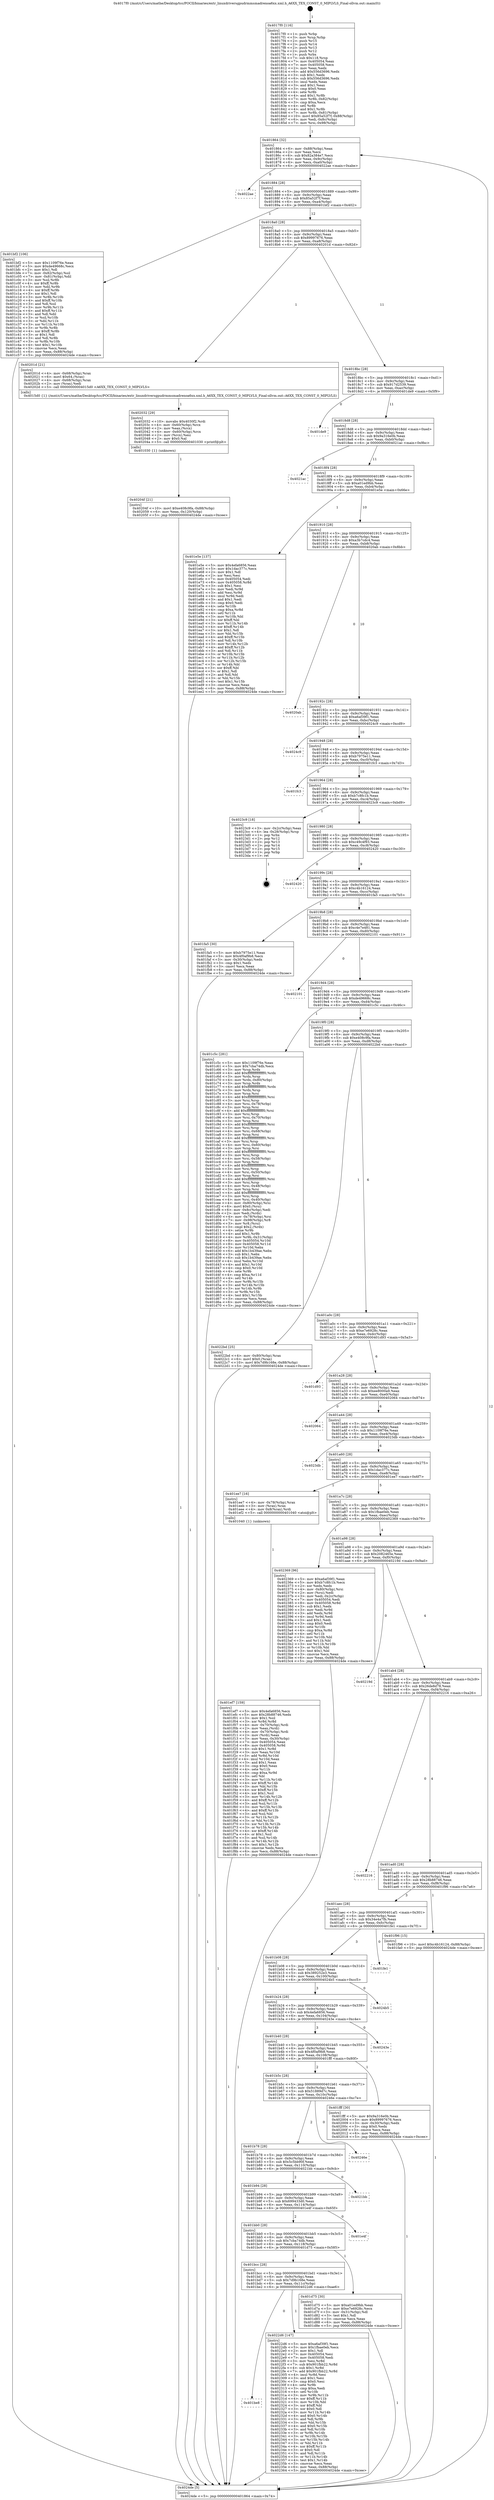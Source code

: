 digraph "0x4017f0" {
  label = "0x4017f0 (/mnt/c/Users/mathe/Desktop/tcc/POCII/binaries/extr_linuxdriversgpudrmmsmadrenoa6xx.xml.h_A6XX_TEX_CONST_0_MIPLVLS_Final-ollvm.out::main(0))"
  labelloc = "t"
  node[shape=record]

  Entry [label="",width=0.3,height=0.3,shape=circle,fillcolor=black,style=filled]
  "0x401864" [label="{
     0x401864 [32]\l
     | [instrs]\l
     &nbsp;&nbsp;0x401864 \<+6\>: mov -0x88(%rbp),%eax\l
     &nbsp;&nbsp;0x40186a \<+2\>: mov %eax,%ecx\l
     &nbsp;&nbsp;0x40186c \<+6\>: sub $0x82a384e7,%ecx\l
     &nbsp;&nbsp;0x401872 \<+6\>: mov %eax,-0x9c(%rbp)\l
     &nbsp;&nbsp;0x401878 \<+6\>: mov %ecx,-0xa0(%rbp)\l
     &nbsp;&nbsp;0x40187e \<+6\>: je 00000000004022ae \<main+0xabe\>\l
  }"]
  "0x4022ae" [label="{
     0x4022ae\l
  }", style=dashed]
  "0x401884" [label="{
     0x401884 [28]\l
     | [instrs]\l
     &nbsp;&nbsp;0x401884 \<+5\>: jmp 0000000000401889 \<main+0x99\>\l
     &nbsp;&nbsp;0x401889 \<+6\>: mov -0x9c(%rbp),%eax\l
     &nbsp;&nbsp;0x40188f \<+5\>: sub $0x85a52f7f,%eax\l
     &nbsp;&nbsp;0x401894 \<+6\>: mov %eax,-0xa4(%rbp)\l
     &nbsp;&nbsp;0x40189a \<+6\>: je 0000000000401bf2 \<main+0x402\>\l
  }"]
  Exit [label="",width=0.3,height=0.3,shape=circle,fillcolor=black,style=filled,peripheries=2]
  "0x401bf2" [label="{
     0x401bf2 [106]\l
     | [instrs]\l
     &nbsp;&nbsp;0x401bf2 \<+5\>: mov $0x1109f76e,%eax\l
     &nbsp;&nbsp;0x401bf7 \<+5\>: mov $0xde49668c,%ecx\l
     &nbsp;&nbsp;0x401bfc \<+2\>: mov $0x1,%dl\l
     &nbsp;&nbsp;0x401bfe \<+7\>: mov -0x82(%rbp),%sil\l
     &nbsp;&nbsp;0x401c05 \<+7\>: mov -0x81(%rbp),%dil\l
     &nbsp;&nbsp;0x401c0c \<+3\>: mov %sil,%r8b\l
     &nbsp;&nbsp;0x401c0f \<+4\>: xor $0xff,%r8b\l
     &nbsp;&nbsp;0x401c13 \<+3\>: mov %dil,%r9b\l
     &nbsp;&nbsp;0x401c16 \<+4\>: xor $0xff,%r9b\l
     &nbsp;&nbsp;0x401c1a \<+3\>: xor $0x1,%dl\l
     &nbsp;&nbsp;0x401c1d \<+3\>: mov %r8b,%r10b\l
     &nbsp;&nbsp;0x401c20 \<+4\>: and $0xff,%r10b\l
     &nbsp;&nbsp;0x401c24 \<+3\>: and %dl,%sil\l
     &nbsp;&nbsp;0x401c27 \<+3\>: mov %r9b,%r11b\l
     &nbsp;&nbsp;0x401c2a \<+4\>: and $0xff,%r11b\l
     &nbsp;&nbsp;0x401c2e \<+3\>: and %dl,%dil\l
     &nbsp;&nbsp;0x401c31 \<+3\>: or %sil,%r10b\l
     &nbsp;&nbsp;0x401c34 \<+3\>: or %dil,%r11b\l
     &nbsp;&nbsp;0x401c37 \<+3\>: xor %r11b,%r10b\l
     &nbsp;&nbsp;0x401c3a \<+3\>: or %r9b,%r8b\l
     &nbsp;&nbsp;0x401c3d \<+4\>: xor $0xff,%r8b\l
     &nbsp;&nbsp;0x401c41 \<+3\>: or $0x1,%dl\l
     &nbsp;&nbsp;0x401c44 \<+3\>: and %dl,%r8b\l
     &nbsp;&nbsp;0x401c47 \<+3\>: or %r8b,%r10b\l
     &nbsp;&nbsp;0x401c4a \<+4\>: test $0x1,%r10b\l
     &nbsp;&nbsp;0x401c4e \<+3\>: cmovne %ecx,%eax\l
     &nbsp;&nbsp;0x401c51 \<+6\>: mov %eax,-0x88(%rbp)\l
     &nbsp;&nbsp;0x401c57 \<+5\>: jmp 00000000004024de \<main+0xcee\>\l
  }"]
  "0x4018a0" [label="{
     0x4018a0 [28]\l
     | [instrs]\l
     &nbsp;&nbsp;0x4018a0 \<+5\>: jmp 00000000004018a5 \<main+0xb5\>\l
     &nbsp;&nbsp;0x4018a5 \<+6\>: mov -0x9c(%rbp),%eax\l
     &nbsp;&nbsp;0x4018ab \<+5\>: sub $0x89997676,%eax\l
     &nbsp;&nbsp;0x4018b0 \<+6\>: mov %eax,-0xa8(%rbp)\l
     &nbsp;&nbsp;0x4018b6 \<+6\>: je 000000000040201d \<main+0x82d\>\l
  }"]
  "0x4024de" [label="{
     0x4024de [5]\l
     | [instrs]\l
     &nbsp;&nbsp;0x4024de \<+5\>: jmp 0000000000401864 \<main+0x74\>\l
  }"]
  "0x4017f0" [label="{
     0x4017f0 [116]\l
     | [instrs]\l
     &nbsp;&nbsp;0x4017f0 \<+1\>: push %rbp\l
     &nbsp;&nbsp;0x4017f1 \<+3\>: mov %rsp,%rbp\l
     &nbsp;&nbsp;0x4017f4 \<+2\>: push %r15\l
     &nbsp;&nbsp;0x4017f6 \<+2\>: push %r14\l
     &nbsp;&nbsp;0x4017f8 \<+2\>: push %r13\l
     &nbsp;&nbsp;0x4017fa \<+2\>: push %r12\l
     &nbsp;&nbsp;0x4017fc \<+1\>: push %rbx\l
     &nbsp;&nbsp;0x4017fd \<+7\>: sub $0x118,%rsp\l
     &nbsp;&nbsp;0x401804 \<+7\>: mov 0x405054,%eax\l
     &nbsp;&nbsp;0x40180b \<+7\>: mov 0x405058,%ecx\l
     &nbsp;&nbsp;0x401812 \<+2\>: mov %eax,%edx\l
     &nbsp;&nbsp;0x401814 \<+6\>: add $0x556d3696,%edx\l
     &nbsp;&nbsp;0x40181a \<+3\>: sub $0x1,%edx\l
     &nbsp;&nbsp;0x40181d \<+6\>: sub $0x556d3696,%edx\l
     &nbsp;&nbsp;0x401823 \<+3\>: imul %edx,%eax\l
     &nbsp;&nbsp;0x401826 \<+3\>: and $0x1,%eax\l
     &nbsp;&nbsp;0x401829 \<+3\>: cmp $0x0,%eax\l
     &nbsp;&nbsp;0x40182c \<+4\>: sete %r8b\l
     &nbsp;&nbsp;0x401830 \<+4\>: and $0x1,%r8b\l
     &nbsp;&nbsp;0x401834 \<+7\>: mov %r8b,-0x82(%rbp)\l
     &nbsp;&nbsp;0x40183b \<+3\>: cmp $0xa,%ecx\l
     &nbsp;&nbsp;0x40183e \<+4\>: setl %r8b\l
     &nbsp;&nbsp;0x401842 \<+4\>: and $0x1,%r8b\l
     &nbsp;&nbsp;0x401846 \<+7\>: mov %r8b,-0x81(%rbp)\l
     &nbsp;&nbsp;0x40184d \<+10\>: movl $0x85a52f7f,-0x88(%rbp)\l
     &nbsp;&nbsp;0x401857 \<+6\>: mov %edi,-0x8c(%rbp)\l
     &nbsp;&nbsp;0x40185d \<+7\>: mov %rsi,-0x98(%rbp)\l
  }"]
  "0x401be8" [label="{
     0x401be8\l
  }", style=dashed]
  "0x40201d" [label="{
     0x40201d [21]\l
     | [instrs]\l
     &nbsp;&nbsp;0x40201d \<+4\>: mov -0x68(%rbp),%rax\l
     &nbsp;&nbsp;0x402021 \<+6\>: movl $0x64,(%rax)\l
     &nbsp;&nbsp;0x402027 \<+4\>: mov -0x68(%rbp),%rax\l
     &nbsp;&nbsp;0x40202b \<+2\>: mov (%rax),%edi\l
     &nbsp;&nbsp;0x40202d \<+5\>: call 00000000004015d0 \<A6XX_TEX_CONST_0_MIPLVLS\>\l
     | [calls]\l
     &nbsp;&nbsp;0x4015d0 \{1\} (/mnt/c/Users/mathe/Desktop/tcc/POCII/binaries/extr_linuxdriversgpudrmmsmadrenoa6xx.xml.h_A6XX_TEX_CONST_0_MIPLVLS_Final-ollvm.out::A6XX_TEX_CONST_0_MIPLVLS)\l
  }"]
  "0x4018bc" [label="{
     0x4018bc [28]\l
     | [instrs]\l
     &nbsp;&nbsp;0x4018bc \<+5\>: jmp 00000000004018c1 \<main+0xd1\>\l
     &nbsp;&nbsp;0x4018c1 \<+6\>: mov -0x9c(%rbp),%eax\l
     &nbsp;&nbsp;0x4018c7 \<+5\>: sub $0x917d2539,%eax\l
     &nbsp;&nbsp;0x4018cc \<+6\>: mov %eax,-0xac(%rbp)\l
     &nbsp;&nbsp;0x4018d2 \<+6\>: je 0000000000401de9 \<main+0x5f9\>\l
  }"]
  "0x4022d6" [label="{
     0x4022d6 [147]\l
     | [instrs]\l
     &nbsp;&nbsp;0x4022d6 \<+5\>: mov $0xa6af39f1,%eax\l
     &nbsp;&nbsp;0x4022db \<+5\>: mov $0x1fbae0eb,%ecx\l
     &nbsp;&nbsp;0x4022e0 \<+2\>: mov $0x1,%dl\l
     &nbsp;&nbsp;0x4022e2 \<+7\>: mov 0x405054,%esi\l
     &nbsp;&nbsp;0x4022e9 \<+7\>: mov 0x405058,%edi\l
     &nbsp;&nbsp;0x4022f0 \<+3\>: mov %esi,%r8d\l
     &nbsp;&nbsp;0x4022f3 \<+7\>: sub $0x901fbb22,%r8d\l
     &nbsp;&nbsp;0x4022fa \<+4\>: sub $0x1,%r8d\l
     &nbsp;&nbsp;0x4022fe \<+7\>: add $0x901fbb22,%r8d\l
     &nbsp;&nbsp;0x402305 \<+4\>: imul %r8d,%esi\l
     &nbsp;&nbsp;0x402309 \<+3\>: and $0x1,%esi\l
     &nbsp;&nbsp;0x40230c \<+3\>: cmp $0x0,%esi\l
     &nbsp;&nbsp;0x40230f \<+4\>: sete %r9b\l
     &nbsp;&nbsp;0x402313 \<+3\>: cmp $0xa,%edi\l
     &nbsp;&nbsp;0x402316 \<+4\>: setl %r10b\l
     &nbsp;&nbsp;0x40231a \<+3\>: mov %r9b,%r11b\l
     &nbsp;&nbsp;0x40231d \<+4\>: xor $0xff,%r11b\l
     &nbsp;&nbsp;0x402321 \<+3\>: mov %r10b,%bl\l
     &nbsp;&nbsp;0x402324 \<+3\>: xor $0xff,%bl\l
     &nbsp;&nbsp;0x402327 \<+3\>: xor $0x0,%dl\l
     &nbsp;&nbsp;0x40232a \<+3\>: mov %r11b,%r14b\l
     &nbsp;&nbsp;0x40232d \<+4\>: and $0x0,%r14b\l
     &nbsp;&nbsp;0x402331 \<+3\>: and %dl,%r9b\l
     &nbsp;&nbsp;0x402334 \<+3\>: mov %bl,%r15b\l
     &nbsp;&nbsp;0x402337 \<+4\>: and $0x0,%r15b\l
     &nbsp;&nbsp;0x40233b \<+3\>: and %dl,%r10b\l
     &nbsp;&nbsp;0x40233e \<+3\>: or %r9b,%r14b\l
     &nbsp;&nbsp;0x402341 \<+3\>: or %r10b,%r15b\l
     &nbsp;&nbsp;0x402344 \<+3\>: xor %r15b,%r14b\l
     &nbsp;&nbsp;0x402347 \<+3\>: or %bl,%r11b\l
     &nbsp;&nbsp;0x40234a \<+4\>: xor $0xff,%r11b\l
     &nbsp;&nbsp;0x40234e \<+3\>: or $0x0,%dl\l
     &nbsp;&nbsp;0x402351 \<+3\>: and %dl,%r11b\l
     &nbsp;&nbsp;0x402354 \<+3\>: or %r11b,%r14b\l
     &nbsp;&nbsp;0x402357 \<+4\>: test $0x1,%r14b\l
     &nbsp;&nbsp;0x40235b \<+3\>: cmovne %ecx,%eax\l
     &nbsp;&nbsp;0x40235e \<+6\>: mov %eax,-0x88(%rbp)\l
     &nbsp;&nbsp;0x402364 \<+5\>: jmp 00000000004024de \<main+0xcee\>\l
  }"]
  "0x401de9" [label="{
     0x401de9\l
  }", style=dashed]
  "0x4018d8" [label="{
     0x4018d8 [28]\l
     | [instrs]\l
     &nbsp;&nbsp;0x4018d8 \<+5\>: jmp 00000000004018dd \<main+0xed\>\l
     &nbsp;&nbsp;0x4018dd \<+6\>: mov -0x9c(%rbp),%eax\l
     &nbsp;&nbsp;0x4018e3 \<+5\>: sub $0x9a316e0b,%eax\l
     &nbsp;&nbsp;0x4018e8 \<+6\>: mov %eax,-0xb0(%rbp)\l
     &nbsp;&nbsp;0x4018ee \<+6\>: je 00000000004021ac \<main+0x9bc\>\l
  }"]
  "0x40204f" [label="{
     0x40204f [21]\l
     | [instrs]\l
     &nbsp;&nbsp;0x40204f \<+10\>: movl $0xe408c9fa,-0x88(%rbp)\l
     &nbsp;&nbsp;0x402059 \<+6\>: mov %eax,-0x120(%rbp)\l
     &nbsp;&nbsp;0x40205f \<+5\>: jmp 00000000004024de \<main+0xcee\>\l
  }"]
  "0x4021ac" [label="{
     0x4021ac\l
  }", style=dashed]
  "0x4018f4" [label="{
     0x4018f4 [28]\l
     | [instrs]\l
     &nbsp;&nbsp;0x4018f4 \<+5\>: jmp 00000000004018f9 \<main+0x109\>\l
     &nbsp;&nbsp;0x4018f9 \<+6\>: mov -0x9c(%rbp),%eax\l
     &nbsp;&nbsp;0x4018ff \<+5\>: sub $0xa01ed9bb,%eax\l
     &nbsp;&nbsp;0x401904 \<+6\>: mov %eax,-0xb4(%rbp)\l
     &nbsp;&nbsp;0x40190a \<+6\>: je 0000000000401e5e \<main+0x66e\>\l
  }"]
  "0x402032" [label="{
     0x402032 [29]\l
     | [instrs]\l
     &nbsp;&nbsp;0x402032 \<+10\>: movabs $0x4030f2,%rdi\l
     &nbsp;&nbsp;0x40203c \<+4\>: mov -0x60(%rbp),%rcx\l
     &nbsp;&nbsp;0x402040 \<+2\>: mov %eax,(%rcx)\l
     &nbsp;&nbsp;0x402042 \<+4\>: mov -0x60(%rbp),%rcx\l
     &nbsp;&nbsp;0x402046 \<+2\>: mov (%rcx),%esi\l
     &nbsp;&nbsp;0x402048 \<+2\>: mov $0x0,%al\l
     &nbsp;&nbsp;0x40204a \<+5\>: call 0000000000401030 \<printf@plt\>\l
     | [calls]\l
     &nbsp;&nbsp;0x401030 \{1\} (unknown)\l
  }"]
  "0x401e5e" [label="{
     0x401e5e [137]\l
     | [instrs]\l
     &nbsp;&nbsp;0x401e5e \<+5\>: mov $0x4efa6856,%eax\l
     &nbsp;&nbsp;0x401e63 \<+5\>: mov $0x1dac377c,%ecx\l
     &nbsp;&nbsp;0x401e68 \<+2\>: mov $0x1,%dl\l
     &nbsp;&nbsp;0x401e6a \<+2\>: xor %esi,%esi\l
     &nbsp;&nbsp;0x401e6c \<+7\>: mov 0x405054,%edi\l
     &nbsp;&nbsp;0x401e73 \<+8\>: mov 0x405058,%r8d\l
     &nbsp;&nbsp;0x401e7b \<+3\>: sub $0x1,%esi\l
     &nbsp;&nbsp;0x401e7e \<+3\>: mov %edi,%r9d\l
     &nbsp;&nbsp;0x401e81 \<+3\>: add %esi,%r9d\l
     &nbsp;&nbsp;0x401e84 \<+4\>: imul %r9d,%edi\l
     &nbsp;&nbsp;0x401e88 \<+3\>: and $0x1,%edi\l
     &nbsp;&nbsp;0x401e8b \<+3\>: cmp $0x0,%edi\l
     &nbsp;&nbsp;0x401e8e \<+4\>: sete %r10b\l
     &nbsp;&nbsp;0x401e92 \<+4\>: cmp $0xa,%r8d\l
     &nbsp;&nbsp;0x401e96 \<+4\>: setl %r11b\l
     &nbsp;&nbsp;0x401e9a \<+3\>: mov %r10b,%bl\l
     &nbsp;&nbsp;0x401e9d \<+3\>: xor $0xff,%bl\l
     &nbsp;&nbsp;0x401ea0 \<+3\>: mov %r11b,%r14b\l
     &nbsp;&nbsp;0x401ea3 \<+4\>: xor $0xff,%r14b\l
     &nbsp;&nbsp;0x401ea7 \<+3\>: xor $0x1,%dl\l
     &nbsp;&nbsp;0x401eaa \<+3\>: mov %bl,%r15b\l
     &nbsp;&nbsp;0x401ead \<+4\>: and $0xff,%r15b\l
     &nbsp;&nbsp;0x401eb1 \<+3\>: and %dl,%r10b\l
     &nbsp;&nbsp;0x401eb4 \<+3\>: mov %r14b,%r12b\l
     &nbsp;&nbsp;0x401eb7 \<+4\>: and $0xff,%r12b\l
     &nbsp;&nbsp;0x401ebb \<+3\>: and %dl,%r11b\l
     &nbsp;&nbsp;0x401ebe \<+3\>: or %r10b,%r15b\l
     &nbsp;&nbsp;0x401ec1 \<+3\>: or %r11b,%r12b\l
     &nbsp;&nbsp;0x401ec4 \<+3\>: xor %r12b,%r15b\l
     &nbsp;&nbsp;0x401ec7 \<+3\>: or %r14b,%bl\l
     &nbsp;&nbsp;0x401eca \<+3\>: xor $0xff,%bl\l
     &nbsp;&nbsp;0x401ecd \<+3\>: or $0x1,%dl\l
     &nbsp;&nbsp;0x401ed0 \<+2\>: and %dl,%bl\l
     &nbsp;&nbsp;0x401ed2 \<+3\>: or %bl,%r15b\l
     &nbsp;&nbsp;0x401ed5 \<+4\>: test $0x1,%r15b\l
     &nbsp;&nbsp;0x401ed9 \<+3\>: cmovne %ecx,%eax\l
     &nbsp;&nbsp;0x401edc \<+6\>: mov %eax,-0x88(%rbp)\l
     &nbsp;&nbsp;0x401ee2 \<+5\>: jmp 00000000004024de \<main+0xcee\>\l
  }"]
  "0x401910" [label="{
     0x401910 [28]\l
     | [instrs]\l
     &nbsp;&nbsp;0x401910 \<+5\>: jmp 0000000000401915 \<main+0x125\>\l
     &nbsp;&nbsp;0x401915 \<+6\>: mov -0x9c(%rbp),%eax\l
     &nbsp;&nbsp;0x40191b \<+5\>: sub $0xa3b7cdc4,%eax\l
     &nbsp;&nbsp;0x401920 \<+6\>: mov %eax,-0xb8(%rbp)\l
     &nbsp;&nbsp;0x401926 \<+6\>: je 00000000004020ab \<main+0x8bb\>\l
  }"]
  "0x401ef7" [label="{
     0x401ef7 [159]\l
     | [instrs]\l
     &nbsp;&nbsp;0x401ef7 \<+5\>: mov $0x4efa6856,%ecx\l
     &nbsp;&nbsp;0x401efc \<+5\>: mov $0x28b88746,%edx\l
     &nbsp;&nbsp;0x401f01 \<+3\>: mov $0x1,%sil\l
     &nbsp;&nbsp;0x401f04 \<+3\>: xor %r8d,%r8d\l
     &nbsp;&nbsp;0x401f07 \<+4\>: mov -0x70(%rbp),%rdi\l
     &nbsp;&nbsp;0x401f0b \<+2\>: mov %eax,(%rdi)\l
     &nbsp;&nbsp;0x401f0d \<+4\>: mov -0x70(%rbp),%rdi\l
     &nbsp;&nbsp;0x401f11 \<+2\>: mov (%rdi),%eax\l
     &nbsp;&nbsp;0x401f13 \<+3\>: mov %eax,-0x30(%rbp)\l
     &nbsp;&nbsp;0x401f16 \<+7\>: mov 0x405054,%eax\l
     &nbsp;&nbsp;0x401f1d \<+8\>: mov 0x405058,%r9d\l
     &nbsp;&nbsp;0x401f25 \<+4\>: sub $0x1,%r8d\l
     &nbsp;&nbsp;0x401f29 \<+3\>: mov %eax,%r10d\l
     &nbsp;&nbsp;0x401f2c \<+3\>: add %r8d,%r10d\l
     &nbsp;&nbsp;0x401f2f \<+4\>: imul %r10d,%eax\l
     &nbsp;&nbsp;0x401f33 \<+3\>: and $0x1,%eax\l
     &nbsp;&nbsp;0x401f36 \<+3\>: cmp $0x0,%eax\l
     &nbsp;&nbsp;0x401f39 \<+4\>: sete %r11b\l
     &nbsp;&nbsp;0x401f3d \<+4\>: cmp $0xa,%r9d\l
     &nbsp;&nbsp;0x401f41 \<+3\>: setl %bl\l
     &nbsp;&nbsp;0x401f44 \<+3\>: mov %r11b,%r14b\l
     &nbsp;&nbsp;0x401f47 \<+4\>: xor $0xff,%r14b\l
     &nbsp;&nbsp;0x401f4b \<+3\>: mov %bl,%r15b\l
     &nbsp;&nbsp;0x401f4e \<+4\>: xor $0xff,%r15b\l
     &nbsp;&nbsp;0x401f52 \<+4\>: xor $0x1,%sil\l
     &nbsp;&nbsp;0x401f56 \<+3\>: mov %r14b,%r12b\l
     &nbsp;&nbsp;0x401f59 \<+4\>: and $0xff,%r12b\l
     &nbsp;&nbsp;0x401f5d \<+3\>: and %sil,%r11b\l
     &nbsp;&nbsp;0x401f60 \<+3\>: mov %r15b,%r13b\l
     &nbsp;&nbsp;0x401f63 \<+4\>: and $0xff,%r13b\l
     &nbsp;&nbsp;0x401f67 \<+3\>: and %sil,%bl\l
     &nbsp;&nbsp;0x401f6a \<+3\>: or %r11b,%r12b\l
     &nbsp;&nbsp;0x401f6d \<+3\>: or %bl,%r13b\l
     &nbsp;&nbsp;0x401f70 \<+3\>: xor %r13b,%r12b\l
     &nbsp;&nbsp;0x401f73 \<+3\>: or %r15b,%r14b\l
     &nbsp;&nbsp;0x401f76 \<+4\>: xor $0xff,%r14b\l
     &nbsp;&nbsp;0x401f7a \<+4\>: or $0x1,%sil\l
     &nbsp;&nbsp;0x401f7e \<+3\>: and %sil,%r14b\l
     &nbsp;&nbsp;0x401f81 \<+3\>: or %r14b,%r12b\l
     &nbsp;&nbsp;0x401f84 \<+4\>: test $0x1,%r12b\l
     &nbsp;&nbsp;0x401f88 \<+3\>: cmovne %edx,%ecx\l
     &nbsp;&nbsp;0x401f8b \<+6\>: mov %ecx,-0x88(%rbp)\l
     &nbsp;&nbsp;0x401f91 \<+5\>: jmp 00000000004024de \<main+0xcee\>\l
  }"]
  "0x4020ab" [label="{
     0x4020ab\l
  }", style=dashed]
  "0x40192c" [label="{
     0x40192c [28]\l
     | [instrs]\l
     &nbsp;&nbsp;0x40192c \<+5\>: jmp 0000000000401931 \<main+0x141\>\l
     &nbsp;&nbsp;0x401931 \<+6\>: mov -0x9c(%rbp),%eax\l
     &nbsp;&nbsp;0x401937 \<+5\>: sub $0xa6af39f1,%eax\l
     &nbsp;&nbsp;0x40193c \<+6\>: mov %eax,-0xbc(%rbp)\l
     &nbsp;&nbsp;0x401942 \<+6\>: je 00000000004024c9 \<main+0xcd9\>\l
  }"]
  "0x401bcc" [label="{
     0x401bcc [28]\l
     | [instrs]\l
     &nbsp;&nbsp;0x401bcc \<+5\>: jmp 0000000000401bd1 \<main+0x3e1\>\l
     &nbsp;&nbsp;0x401bd1 \<+6\>: mov -0x9c(%rbp),%eax\l
     &nbsp;&nbsp;0x401bd7 \<+5\>: sub $0x7d9b168e,%eax\l
     &nbsp;&nbsp;0x401bdc \<+6\>: mov %eax,-0x11c(%rbp)\l
     &nbsp;&nbsp;0x401be2 \<+6\>: je 00000000004022d6 \<main+0xae6\>\l
  }"]
  "0x4024c9" [label="{
     0x4024c9\l
  }", style=dashed]
  "0x401948" [label="{
     0x401948 [28]\l
     | [instrs]\l
     &nbsp;&nbsp;0x401948 \<+5\>: jmp 000000000040194d \<main+0x15d\>\l
     &nbsp;&nbsp;0x40194d \<+6\>: mov -0x9c(%rbp),%eax\l
     &nbsp;&nbsp;0x401953 \<+5\>: sub $0xb7975e11,%eax\l
     &nbsp;&nbsp;0x401958 \<+6\>: mov %eax,-0xc0(%rbp)\l
     &nbsp;&nbsp;0x40195e \<+6\>: je 0000000000401fc3 \<main+0x7d3\>\l
  }"]
  "0x401d75" [label="{
     0x401d75 [30]\l
     | [instrs]\l
     &nbsp;&nbsp;0x401d75 \<+5\>: mov $0xa01ed9bb,%eax\l
     &nbsp;&nbsp;0x401d7a \<+5\>: mov $0xe7e6928c,%ecx\l
     &nbsp;&nbsp;0x401d7f \<+3\>: mov -0x31(%rbp),%dl\l
     &nbsp;&nbsp;0x401d82 \<+3\>: test $0x1,%dl\l
     &nbsp;&nbsp;0x401d85 \<+3\>: cmovne %ecx,%eax\l
     &nbsp;&nbsp;0x401d88 \<+6\>: mov %eax,-0x88(%rbp)\l
     &nbsp;&nbsp;0x401d8e \<+5\>: jmp 00000000004024de \<main+0xcee\>\l
  }"]
  "0x401fc3" [label="{
     0x401fc3\l
  }", style=dashed]
  "0x401964" [label="{
     0x401964 [28]\l
     | [instrs]\l
     &nbsp;&nbsp;0x401964 \<+5\>: jmp 0000000000401969 \<main+0x179\>\l
     &nbsp;&nbsp;0x401969 \<+6\>: mov -0x9c(%rbp),%eax\l
     &nbsp;&nbsp;0x40196f \<+5\>: sub $0xb7c8fc1b,%eax\l
     &nbsp;&nbsp;0x401974 \<+6\>: mov %eax,-0xc4(%rbp)\l
     &nbsp;&nbsp;0x40197a \<+6\>: je 00000000004023c9 \<main+0xbd9\>\l
  }"]
  "0x401bb0" [label="{
     0x401bb0 [28]\l
     | [instrs]\l
     &nbsp;&nbsp;0x401bb0 \<+5\>: jmp 0000000000401bb5 \<main+0x3c5\>\l
     &nbsp;&nbsp;0x401bb5 \<+6\>: mov -0x9c(%rbp),%eax\l
     &nbsp;&nbsp;0x401bbb \<+5\>: sub $0x7cba74db,%eax\l
     &nbsp;&nbsp;0x401bc0 \<+6\>: mov %eax,-0x118(%rbp)\l
     &nbsp;&nbsp;0x401bc6 \<+6\>: je 0000000000401d75 \<main+0x585\>\l
  }"]
  "0x4023c9" [label="{
     0x4023c9 [18]\l
     | [instrs]\l
     &nbsp;&nbsp;0x4023c9 \<+3\>: mov -0x2c(%rbp),%eax\l
     &nbsp;&nbsp;0x4023cc \<+4\>: lea -0x28(%rbp),%rsp\l
     &nbsp;&nbsp;0x4023d0 \<+1\>: pop %rbx\l
     &nbsp;&nbsp;0x4023d1 \<+2\>: pop %r12\l
     &nbsp;&nbsp;0x4023d3 \<+2\>: pop %r13\l
     &nbsp;&nbsp;0x4023d5 \<+2\>: pop %r14\l
     &nbsp;&nbsp;0x4023d7 \<+2\>: pop %r15\l
     &nbsp;&nbsp;0x4023d9 \<+1\>: pop %rbp\l
     &nbsp;&nbsp;0x4023da \<+1\>: ret\l
  }"]
  "0x401980" [label="{
     0x401980 [28]\l
     | [instrs]\l
     &nbsp;&nbsp;0x401980 \<+5\>: jmp 0000000000401985 \<main+0x195\>\l
     &nbsp;&nbsp;0x401985 \<+6\>: mov -0x9c(%rbp),%eax\l
     &nbsp;&nbsp;0x40198b \<+5\>: sub $0xc49c4f93,%eax\l
     &nbsp;&nbsp;0x401990 \<+6\>: mov %eax,-0xc8(%rbp)\l
     &nbsp;&nbsp;0x401996 \<+6\>: je 0000000000402420 \<main+0xc30\>\l
  }"]
  "0x401e4f" [label="{
     0x401e4f\l
  }", style=dashed]
  "0x402420" [label="{
     0x402420\l
  }", style=dashed]
  "0x40199c" [label="{
     0x40199c [28]\l
     | [instrs]\l
     &nbsp;&nbsp;0x40199c \<+5\>: jmp 00000000004019a1 \<main+0x1b1\>\l
     &nbsp;&nbsp;0x4019a1 \<+6\>: mov -0x9c(%rbp),%eax\l
     &nbsp;&nbsp;0x4019a7 \<+5\>: sub $0xc4b16124,%eax\l
     &nbsp;&nbsp;0x4019ac \<+6\>: mov %eax,-0xcc(%rbp)\l
     &nbsp;&nbsp;0x4019b2 \<+6\>: je 0000000000401fa5 \<main+0x7b5\>\l
  }"]
  "0x401b94" [label="{
     0x401b94 [28]\l
     | [instrs]\l
     &nbsp;&nbsp;0x401b94 \<+5\>: jmp 0000000000401b99 \<main+0x3a9\>\l
     &nbsp;&nbsp;0x401b99 \<+6\>: mov -0x9c(%rbp),%eax\l
     &nbsp;&nbsp;0x401b9f \<+5\>: sub $0x699433d0,%eax\l
     &nbsp;&nbsp;0x401ba4 \<+6\>: mov %eax,-0x114(%rbp)\l
     &nbsp;&nbsp;0x401baa \<+6\>: je 0000000000401e4f \<main+0x65f\>\l
  }"]
  "0x401fa5" [label="{
     0x401fa5 [30]\l
     | [instrs]\l
     &nbsp;&nbsp;0x401fa5 \<+5\>: mov $0xb7975e11,%eax\l
     &nbsp;&nbsp;0x401faa \<+5\>: mov $0x4f0af9b8,%ecx\l
     &nbsp;&nbsp;0x401faf \<+3\>: mov -0x30(%rbp),%edx\l
     &nbsp;&nbsp;0x401fb2 \<+3\>: cmp $0x1,%edx\l
     &nbsp;&nbsp;0x401fb5 \<+3\>: cmovl %ecx,%eax\l
     &nbsp;&nbsp;0x401fb8 \<+6\>: mov %eax,-0x88(%rbp)\l
     &nbsp;&nbsp;0x401fbe \<+5\>: jmp 00000000004024de \<main+0xcee\>\l
  }"]
  "0x4019b8" [label="{
     0x4019b8 [28]\l
     | [instrs]\l
     &nbsp;&nbsp;0x4019b8 \<+5\>: jmp 00000000004019bd \<main+0x1cd\>\l
     &nbsp;&nbsp;0x4019bd \<+6\>: mov -0x9c(%rbp),%eax\l
     &nbsp;&nbsp;0x4019c3 \<+5\>: sub $0xc4e7e481,%eax\l
     &nbsp;&nbsp;0x4019c8 \<+6\>: mov %eax,-0xd0(%rbp)\l
     &nbsp;&nbsp;0x4019ce \<+6\>: je 0000000000402101 \<main+0x911\>\l
  }"]
  "0x4021bb" [label="{
     0x4021bb\l
  }", style=dashed]
  "0x402101" [label="{
     0x402101\l
  }", style=dashed]
  "0x4019d4" [label="{
     0x4019d4 [28]\l
     | [instrs]\l
     &nbsp;&nbsp;0x4019d4 \<+5\>: jmp 00000000004019d9 \<main+0x1e9\>\l
     &nbsp;&nbsp;0x4019d9 \<+6\>: mov -0x9c(%rbp),%eax\l
     &nbsp;&nbsp;0x4019df \<+5\>: sub $0xde49668c,%eax\l
     &nbsp;&nbsp;0x4019e4 \<+6\>: mov %eax,-0xd4(%rbp)\l
     &nbsp;&nbsp;0x4019ea \<+6\>: je 0000000000401c5c \<main+0x46c\>\l
  }"]
  "0x401b78" [label="{
     0x401b78 [28]\l
     | [instrs]\l
     &nbsp;&nbsp;0x401b78 \<+5\>: jmp 0000000000401b7d \<main+0x38d\>\l
     &nbsp;&nbsp;0x401b7d \<+6\>: mov -0x9c(%rbp),%eax\l
     &nbsp;&nbsp;0x401b83 \<+5\>: sub $0x5c5bb90f,%eax\l
     &nbsp;&nbsp;0x401b88 \<+6\>: mov %eax,-0x110(%rbp)\l
     &nbsp;&nbsp;0x401b8e \<+6\>: je 00000000004021bb \<main+0x9cb\>\l
  }"]
  "0x401c5c" [label="{
     0x401c5c [281]\l
     | [instrs]\l
     &nbsp;&nbsp;0x401c5c \<+5\>: mov $0x1109f76e,%eax\l
     &nbsp;&nbsp;0x401c61 \<+5\>: mov $0x7cba74db,%ecx\l
     &nbsp;&nbsp;0x401c66 \<+3\>: mov %rsp,%rdx\l
     &nbsp;&nbsp;0x401c69 \<+4\>: add $0xfffffffffffffff0,%rdx\l
     &nbsp;&nbsp;0x401c6d \<+3\>: mov %rdx,%rsp\l
     &nbsp;&nbsp;0x401c70 \<+4\>: mov %rdx,-0x80(%rbp)\l
     &nbsp;&nbsp;0x401c74 \<+3\>: mov %rsp,%rdx\l
     &nbsp;&nbsp;0x401c77 \<+4\>: add $0xfffffffffffffff0,%rdx\l
     &nbsp;&nbsp;0x401c7b \<+3\>: mov %rdx,%rsp\l
     &nbsp;&nbsp;0x401c7e \<+3\>: mov %rsp,%rsi\l
     &nbsp;&nbsp;0x401c81 \<+4\>: add $0xfffffffffffffff0,%rsi\l
     &nbsp;&nbsp;0x401c85 \<+3\>: mov %rsi,%rsp\l
     &nbsp;&nbsp;0x401c88 \<+4\>: mov %rsi,-0x78(%rbp)\l
     &nbsp;&nbsp;0x401c8c \<+3\>: mov %rsp,%rsi\l
     &nbsp;&nbsp;0x401c8f \<+4\>: add $0xfffffffffffffff0,%rsi\l
     &nbsp;&nbsp;0x401c93 \<+3\>: mov %rsi,%rsp\l
     &nbsp;&nbsp;0x401c96 \<+4\>: mov %rsi,-0x70(%rbp)\l
     &nbsp;&nbsp;0x401c9a \<+3\>: mov %rsp,%rsi\l
     &nbsp;&nbsp;0x401c9d \<+4\>: add $0xfffffffffffffff0,%rsi\l
     &nbsp;&nbsp;0x401ca1 \<+3\>: mov %rsi,%rsp\l
     &nbsp;&nbsp;0x401ca4 \<+4\>: mov %rsi,-0x68(%rbp)\l
     &nbsp;&nbsp;0x401ca8 \<+3\>: mov %rsp,%rsi\l
     &nbsp;&nbsp;0x401cab \<+4\>: add $0xfffffffffffffff0,%rsi\l
     &nbsp;&nbsp;0x401caf \<+3\>: mov %rsi,%rsp\l
     &nbsp;&nbsp;0x401cb2 \<+4\>: mov %rsi,-0x60(%rbp)\l
     &nbsp;&nbsp;0x401cb6 \<+3\>: mov %rsp,%rsi\l
     &nbsp;&nbsp;0x401cb9 \<+4\>: add $0xfffffffffffffff0,%rsi\l
     &nbsp;&nbsp;0x401cbd \<+3\>: mov %rsi,%rsp\l
     &nbsp;&nbsp;0x401cc0 \<+4\>: mov %rsi,-0x58(%rbp)\l
     &nbsp;&nbsp;0x401cc4 \<+3\>: mov %rsp,%rsi\l
     &nbsp;&nbsp;0x401cc7 \<+4\>: add $0xfffffffffffffff0,%rsi\l
     &nbsp;&nbsp;0x401ccb \<+3\>: mov %rsi,%rsp\l
     &nbsp;&nbsp;0x401cce \<+4\>: mov %rsi,-0x50(%rbp)\l
     &nbsp;&nbsp;0x401cd2 \<+3\>: mov %rsp,%rsi\l
     &nbsp;&nbsp;0x401cd5 \<+4\>: add $0xfffffffffffffff0,%rsi\l
     &nbsp;&nbsp;0x401cd9 \<+3\>: mov %rsi,%rsp\l
     &nbsp;&nbsp;0x401cdc \<+4\>: mov %rsi,-0x48(%rbp)\l
     &nbsp;&nbsp;0x401ce0 \<+3\>: mov %rsp,%rsi\l
     &nbsp;&nbsp;0x401ce3 \<+4\>: add $0xfffffffffffffff0,%rsi\l
     &nbsp;&nbsp;0x401ce7 \<+3\>: mov %rsi,%rsp\l
     &nbsp;&nbsp;0x401cea \<+4\>: mov %rsi,-0x40(%rbp)\l
     &nbsp;&nbsp;0x401cee \<+4\>: mov -0x80(%rbp),%rsi\l
     &nbsp;&nbsp;0x401cf2 \<+6\>: movl $0x0,(%rsi)\l
     &nbsp;&nbsp;0x401cf8 \<+6\>: mov -0x8c(%rbp),%edi\l
     &nbsp;&nbsp;0x401cfe \<+2\>: mov %edi,(%rdx)\l
     &nbsp;&nbsp;0x401d00 \<+4\>: mov -0x78(%rbp),%rsi\l
     &nbsp;&nbsp;0x401d04 \<+7\>: mov -0x98(%rbp),%r8\l
     &nbsp;&nbsp;0x401d0b \<+3\>: mov %r8,(%rsi)\l
     &nbsp;&nbsp;0x401d0e \<+3\>: cmpl $0x2,(%rdx)\l
     &nbsp;&nbsp;0x401d11 \<+4\>: setne %r9b\l
     &nbsp;&nbsp;0x401d15 \<+4\>: and $0x1,%r9b\l
     &nbsp;&nbsp;0x401d19 \<+4\>: mov %r9b,-0x31(%rbp)\l
     &nbsp;&nbsp;0x401d1d \<+8\>: mov 0x405054,%r10d\l
     &nbsp;&nbsp;0x401d25 \<+8\>: mov 0x405058,%r11d\l
     &nbsp;&nbsp;0x401d2d \<+3\>: mov %r10d,%ebx\l
     &nbsp;&nbsp;0x401d30 \<+6\>: add $0x1b439ae,%ebx\l
     &nbsp;&nbsp;0x401d36 \<+3\>: sub $0x1,%ebx\l
     &nbsp;&nbsp;0x401d39 \<+6\>: sub $0x1b439ae,%ebx\l
     &nbsp;&nbsp;0x401d3f \<+4\>: imul %ebx,%r10d\l
     &nbsp;&nbsp;0x401d43 \<+4\>: and $0x1,%r10d\l
     &nbsp;&nbsp;0x401d47 \<+4\>: cmp $0x0,%r10d\l
     &nbsp;&nbsp;0x401d4b \<+4\>: sete %r9b\l
     &nbsp;&nbsp;0x401d4f \<+4\>: cmp $0xa,%r11d\l
     &nbsp;&nbsp;0x401d53 \<+4\>: setl %r14b\l
     &nbsp;&nbsp;0x401d57 \<+3\>: mov %r9b,%r15b\l
     &nbsp;&nbsp;0x401d5a \<+3\>: and %r14b,%r15b\l
     &nbsp;&nbsp;0x401d5d \<+3\>: xor %r14b,%r9b\l
     &nbsp;&nbsp;0x401d60 \<+3\>: or %r9b,%r15b\l
     &nbsp;&nbsp;0x401d63 \<+4\>: test $0x1,%r15b\l
     &nbsp;&nbsp;0x401d67 \<+3\>: cmovne %ecx,%eax\l
     &nbsp;&nbsp;0x401d6a \<+6\>: mov %eax,-0x88(%rbp)\l
     &nbsp;&nbsp;0x401d70 \<+5\>: jmp 00000000004024de \<main+0xcee\>\l
  }"]
  "0x4019f0" [label="{
     0x4019f0 [28]\l
     | [instrs]\l
     &nbsp;&nbsp;0x4019f0 \<+5\>: jmp 00000000004019f5 \<main+0x205\>\l
     &nbsp;&nbsp;0x4019f5 \<+6\>: mov -0x9c(%rbp),%eax\l
     &nbsp;&nbsp;0x4019fb \<+5\>: sub $0xe408c9fa,%eax\l
     &nbsp;&nbsp;0x401a00 \<+6\>: mov %eax,-0xd8(%rbp)\l
     &nbsp;&nbsp;0x401a06 \<+6\>: je 00000000004022bd \<main+0xacd\>\l
  }"]
  "0x40246e" [label="{
     0x40246e\l
  }", style=dashed]
  "0x401b5c" [label="{
     0x401b5c [28]\l
     | [instrs]\l
     &nbsp;&nbsp;0x401b5c \<+5\>: jmp 0000000000401b61 \<main+0x371\>\l
     &nbsp;&nbsp;0x401b61 \<+6\>: mov -0x9c(%rbp),%eax\l
     &nbsp;&nbsp;0x401b67 \<+5\>: sub $0x51889d7c,%eax\l
     &nbsp;&nbsp;0x401b6c \<+6\>: mov %eax,-0x10c(%rbp)\l
     &nbsp;&nbsp;0x401b72 \<+6\>: je 000000000040246e \<main+0xc7e\>\l
  }"]
  "0x4022bd" [label="{
     0x4022bd [25]\l
     | [instrs]\l
     &nbsp;&nbsp;0x4022bd \<+4\>: mov -0x80(%rbp),%rax\l
     &nbsp;&nbsp;0x4022c1 \<+6\>: movl $0x0,(%rax)\l
     &nbsp;&nbsp;0x4022c7 \<+10\>: movl $0x7d9b168e,-0x88(%rbp)\l
     &nbsp;&nbsp;0x4022d1 \<+5\>: jmp 00000000004024de \<main+0xcee\>\l
  }"]
  "0x401a0c" [label="{
     0x401a0c [28]\l
     | [instrs]\l
     &nbsp;&nbsp;0x401a0c \<+5\>: jmp 0000000000401a11 \<main+0x221\>\l
     &nbsp;&nbsp;0x401a11 \<+6\>: mov -0x9c(%rbp),%eax\l
     &nbsp;&nbsp;0x401a17 \<+5\>: sub $0xe7e6928c,%eax\l
     &nbsp;&nbsp;0x401a1c \<+6\>: mov %eax,-0xdc(%rbp)\l
     &nbsp;&nbsp;0x401a22 \<+6\>: je 0000000000401d93 \<main+0x5a3\>\l
  }"]
  "0x401fff" [label="{
     0x401fff [30]\l
     | [instrs]\l
     &nbsp;&nbsp;0x401fff \<+5\>: mov $0x9a316e0b,%eax\l
     &nbsp;&nbsp;0x402004 \<+5\>: mov $0x89997676,%ecx\l
     &nbsp;&nbsp;0x402009 \<+3\>: mov -0x30(%rbp),%edx\l
     &nbsp;&nbsp;0x40200c \<+3\>: cmp $0x0,%edx\l
     &nbsp;&nbsp;0x40200f \<+3\>: cmove %ecx,%eax\l
     &nbsp;&nbsp;0x402012 \<+6\>: mov %eax,-0x88(%rbp)\l
     &nbsp;&nbsp;0x402018 \<+5\>: jmp 00000000004024de \<main+0xcee\>\l
  }"]
  "0x401d93" [label="{
     0x401d93\l
  }", style=dashed]
  "0x401a28" [label="{
     0x401a28 [28]\l
     | [instrs]\l
     &nbsp;&nbsp;0x401a28 \<+5\>: jmp 0000000000401a2d \<main+0x23d\>\l
     &nbsp;&nbsp;0x401a2d \<+6\>: mov -0x9c(%rbp),%eax\l
     &nbsp;&nbsp;0x401a33 \<+5\>: sub $0xee8000a9,%eax\l
     &nbsp;&nbsp;0x401a38 \<+6\>: mov %eax,-0xe0(%rbp)\l
     &nbsp;&nbsp;0x401a3e \<+6\>: je 0000000000402064 \<main+0x874\>\l
  }"]
  "0x401b40" [label="{
     0x401b40 [28]\l
     | [instrs]\l
     &nbsp;&nbsp;0x401b40 \<+5\>: jmp 0000000000401b45 \<main+0x355\>\l
     &nbsp;&nbsp;0x401b45 \<+6\>: mov -0x9c(%rbp),%eax\l
     &nbsp;&nbsp;0x401b4b \<+5\>: sub $0x4f0af9b8,%eax\l
     &nbsp;&nbsp;0x401b50 \<+6\>: mov %eax,-0x108(%rbp)\l
     &nbsp;&nbsp;0x401b56 \<+6\>: je 0000000000401fff \<main+0x80f\>\l
  }"]
  "0x402064" [label="{
     0x402064\l
  }", style=dashed]
  "0x401a44" [label="{
     0x401a44 [28]\l
     | [instrs]\l
     &nbsp;&nbsp;0x401a44 \<+5\>: jmp 0000000000401a49 \<main+0x259\>\l
     &nbsp;&nbsp;0x401a49 \<+6\>: mov -0x9c(%rbp),%eax\l
     &nbsp;&nbsp;0x401a4f \<+5\>: sub $0x1109f76e,%eax\l
     &nbsp;&nbsp;0x401a54 \<+6\>: mov %eax,-0xe4(%rbp)\l
     &nbsp;&nbsp;0x401a5a \<+6\>: je 00000000004023db \<main+0xbeb\>\l
  }"]
  "0x40243e" [label="{
     0x40243e\l
  }", style=dashed]
  "0x4023db" [label="{
     0x4023db\l
  }", style=dashed]
  "0x401a60" [label="{
     0x401a60 [28]\l
     | [instrs]\l
     &nbsp;&nbsp;0x401a60 \<+5\>: jmp 0000000000401a65 \<main+0x275\>\l
     &nbsp;&nbsp;0x401a65 \<+6\>: mov -0x9c(%rbp),%eax\l
     &nbsp;&nbsp;0x401a6b \<+5\>: sub $0x1dac377c,%eax\l
     &nbsp;&nbsp;0x401a70 \<+6\>: mov %eax,-0xe8(%rbp)\l
     &nbsp;&nbsp;0x401a76 \<+6\>: je 0000000000401ee7 \<main+0x6f7\>\l
  }"]
  "0x401b24" [label="{
     0x401b24 [28]\l
     | [instrs]\l
     &nbsp;&nbsp;0x401b24 \<+5\>: jmp 0000000000401b29 \<main+0x339\>\l
     &nbsp;&nbsp;0x401b29 \<+6\>: mov -0x9c(%rbp),%eax\l
     &nbsp;&nbsp;0x401b2f \<+5\>: sub $0x4efa6856,%eax\l
     &nbsp;&nbsp;0x401b34 \<+6\>: mov %eax,-0x104(%rbp)\l
     &nbsp;&nbsp;0x401b3a \<+6\>: je 000000000040243e \<main+0xc4e\>\l
  }"]
  "0x401ee7" [label="{
     0x401ee7 [16]\l
     | [instrs]\l
     &nbsp;&nbsp;0x401ee7 \<+4\>: mov -0x78(%rbp),%rax\l
     &nbsp;&nbsp;0x401eeb \<+3\>: mov (%rax),%rax\l
     &nbsp;&nbsp;0x401eee \<+4\>: mov 0x8(%rax),%rdi\l
     &nbsp;&nbsp;0x401ef2 \<+5\>: call 0000000000401040 \<atoi@plt\>\l
     | [calls]\l
     &nbsp;&nbsp;0x401040 \{1\} (unknown)\l
  }"]
  "0x401a7c" [label="{
     0x401a7c [28]\l
     | [instrs]\l
     &nbsp;&nbsp;0x401a7c \<+5\>: jmp 0000000000401a81 \<main+0x291\>\l
     &nbsp;&nbsp;0x401a81 \<+6\>: mov -0x9c(%rbp),%eax\l
     &nbsp;&nbsp;0x401a87 \<+5\>: sub $0x1fbae0eb,%eax\l
     &nbsp;&nbsp;0x401a8c \<+6\>: mov %eax,-0xec(%rbp)\l
     &nbsp;&nbsp;0x401a92 \<+6\>: je 0000000000402369 \<main+0xb79\>\l
  }"]
  "0x4024b5" [label="{
     0x4024b5\l
  }", style=dashed]
  "0x402369" [label="{
     0x402369 [96]\l
     | [instrs]\l
     &nbsp;&nbsp;0x402369 \<+5\>: mov $0xa6af39f1,%eax\l
     &nbsp;&nbsp;0x40236e \<+5\>: mov $0xb7c8fc1b,%ecx\l
     &nbsp;&nbsp;0x402373 \<+2\>: xor %edx,%edx\l
     &nbsp;&nbsp;0x402375 \<+4\>: mov -0x80(%rbp),%rsi\l
     &nbsp;&nbsp;0x402379 \<+2\>: mov (%rsi),%edi\l
     &nbsp;&nbsp;0x40237b \<+3\>: mov %edi,-0x2c(%rbp)\l
     &nbsp;&nbsp;0x40237e \<+7\>: mov 0x405054,%edi\l
     &nbsp;&nbsp;0x402385 \<+8\>: mov 0x405058,%r8d\l
     &nbsp;&nbsp;0x40238d \<+3\>: sub $0x1,%edx\l
     &nbsp;&nbsp;0x402390 \<+3\>: mov %edi,%r9d\l
     &nbsp;&nbsp;0x402393 \<+3\>: add %edx,%r9d\l
     &nbsp;&nbsp;0x402396 \<+4\>: imul %r9d,%edi\l
     &nbsp;&nbsp;0x40239a \<+3\>: and $0x1,%edi\l
     &nbsp;&nbsp;0x40239d \<+3\>: cmp $0x0,%edi\l
     &nbsp;&nbsp;0x4023a0 \<+4\>: sete %r10b\l
     &nbsp;&nbsp;0x4023a4 \<+4\>: cmp $0xa,%r8d\l
     &nbsp;&nbsp;0x4023a8 \<+4\>: setl %r11b\l
     &nbsp;&nbsp;0x4023ac \<+3\>: mov %r10b,%bl\l
     &nbsp;&nbsp;0x4023af \<+3\>: and %r11b,%bl\l
     &nbsp;&nbsp;0x4023b2 \<+3\>: xor %r11b,%r10b\l
     &nbsp;&nbsp;0x4023b5 \<+3\>: or %r10b,%bl\l
     &nbsp;&nbsp;0x4023b8 \<+3\>: test $0x1,%bl\l
     &nbsp;&nbsp;0x4023bb \<+3\>: cmovne %ecx,%eax\l
     &nbsp;&nbsp;0x4023be \<+6\>: mov %eax,-0x88(%rbp)\l
     &nbsp;&nbsp;0x4023c4 \<+5\>: jmp 00000000004024de \<main+0xcee\>\l
  }"]
  "0x401a98" [label="{
     0x401a98 [28]\l
     | [instrs]\l
     &nbsp;&nbsp;0x401a98 \<+5\>: jmp 0000000000401a9d \<main+0x2ad\>\l
     &nbsp;&nbsp;0x401a9d \<+6\>: mov -0x9c(%rbp),%eax\l
     &nbsp;&nbsp;0x401aa3 \<+5\>: sub $0x2082465e,%eax\l
     &nbsp;&nbsp;0x401aa8 \<+6\>: mov %eax,-0xf0(%rbp)\l
     &nbsp;&nbsp;0x401aae \<+6\>: je 000000000040219d \<main+0x9ad\>\l
  }"]
  "0x401b08" [label="{
     0x401b08 [28]\l
     | [instrs]\l
     &nbsp;&nbsp;0x401b08 \<+5\>: jmp 0000000000401b0d \<main+0x31d\>\l
     &nbsp;&nbsp;0x401b0d \<+6\>: mov -0x9c(%rbp),%eax\l
     &nbsp;&nbsp;0x401b13 \<+5\>: sub $0x389252e3,%eax\l
     &nbsp;&nbsp;0x401b18 \<+6\>: mov %eax,-0x100(%rbp)\l
     &nbsp;&nbsp;0x401b1e \<+6\>: je 00000000004024b5 \<main+0xcc5\>\l
  }"]
  "0x40219d" [label="{
     0x40219d\l
  }", style=dashed]
  "0x401ab4" [label="{
     0x401ab4 [28]\l
     | [instrs]\l
     &nbsp;&nbsp;0x401ab4 \<+5\>: jmp 0000000000401ab9 \<main+0x2c9\>\l
     &nbsp;&nbsp;0x401ab9 \<+6\>: mov -0x9c(%rbp),%eax\l
     &nbsp;&nbsp;0x401abf \<+5\>: sub $0x26de8d78,%eax\l
     &nbsp;&nbsp;0x401ac4 \<+6\>: mov %eax,-0xf4(%rbp)\l
     &nbsp;&nbsp;0x401aca \<+6\>: je 0000000000402216 \<main+0xa26\>\l
  }"]
  "0x401fe1" [label="{
     0x401fe1\l
  }", style=dashed]
  "0x402216" [label="{
     0x402216\l
  }", style=dashed]
  "0x401ad0" [label="{
     0x401ad0 [28]\l
     | [instrs]\l
     &nbsp;&nbsp;0x401ad0 \<+5\>: jmp 0000000000401ad5 \<main+0x2e5\>\l
     &nbsp;&nbsp;0x401ad5 \<+6\>: mov -0x9c(%rbp),%eax\l
     &nbsp;&nbsp;0x401adb \<+5\>: sub $0x28b88746,%eax\l
     &nbsp;&nbsp;0x401ae0 \<+6\>: mov %eax,-0xf8(%rbp)\l
     &nbsp;&nbsp;0x401ae6 \<+6\>: je 0000000000401f96 \<main+0x7a6\>\l
  }"]
  "0x401aec" [label="{
     0x401aec [28]\l
     | [instrs]\l
     &nbsp;&nbsp;0x401aec \<+5\>: jmp 0000000000401af1 \<main+0x301\>\l
     &nbsp;&nbsp;0x401af1 \<+6\>: mov -0x9c(%rbp),%eax\l
     &nbsp;&nbsp;0x401af7 \<+5\>: sub $0x34e4a7fb,%eax\l
     &nbsp;&nbsp;0x401afc \<+6\>: mov %eax,-0xfc(%rbp)\l
     &nbsp;&nbsp;0x401b02 \<+6\>: je 0000000000401fe1 \<main+0x7f1\>\l
  }"]
  "0x401f96" [label="{
     0x401f96 [15]\l
     | [instrs]\l
     &nbsp;&nbsp;0x401f96 \<+10\>: movl $0xc4b16124,-0x88(%rbp)\l
     &nbsp;&nbsp;0x401fa0 \<+5\>: jmp 00000000004024de \<main+0xcee\>\l
  }"]
  Entry -> "0x4017f0" [label=" 1"]
  "0x401864" -> "0x4022ae" [label=" 0"]
  "0x401864" -> "0x401884" [label=" 13"]
  "0x4023c9" -> Exit [label=" 1"]
  "0x401884" -> "0x401bf2" [label=" 1"]
  "0x401884" -> "0x4018a0" [label=" 12"]
  "0x401bf2" -> "0x4024de" [label=" 1"]
  "0x4017f0" -> "0x401864" [label=" 1"]
  "0x4024de" -> "0x401864" [label=" 12"]
  "0x402369" -> "0x4024de" [label=" 1"]
  "0x4018a0" -> "0x40201d" [label=" 1"]
  "0x4018a0" -> "0x4018bc" [label=" 11"]
  "0x4022d6" -> "0x4024de" [label=" 1"]
  "0x4018bc" -> "0x401de9" [label=" 0"]
  "0x4018bc" -> "0x4018d8" [label=" 11"]
  "0x401bcc" -> "0x401be8" [label=" 0"]
  "0x4018d8" -> "0x4021ac" [label=" 0"]
  "0x4018d8" -> "0x4018f4" [label=" 11"]
  "0x401bcc" -> "0x4022d6" [label=" 1"]
  "0x4018f4" -> "0x401e5e" [label=" 1"]
  "0x4018f4" -> "0x401910" [label=" 10"]
  "0x4022bd" -> "0x4024de" [label=" 1"]
  "0x401910" -> "0x4020ab" [label=" 0"]
  "0x401910" -> "0x40192c" [label=" 10"]
  "0x40204f" -> "0x4024de" [label=" 1"]
  "0x40192c" -> "0x4024c9" [label=" 0"]
  "0x40192c" -> "0x401948" [label=" 10"]
  "0x402032" -> "0x40204f" [label=" 1"]
  "0x401948" -> "0x401fc3" [label=" 0"]
  "0x401948" -> "0x401964" [label=" 10"]
  "0x40201d" -> "0x402032" [label=" 1"]
  "0x401964" -> "0x4023c9" [label=" 1"]
  "0x401964" -> "0x401980" [label=" 9"]
  "0x401fa5" -> "0x4024de" [label=" 1"]
  "0x401980" -> "0x402420" [label=" 0"]
  "0x401980" -> "0x40199c" [label=" 9"]
  "0x401f96" -> "0x4024de" [label=" 1"]
  "0x40199c" -> "0x401fa5" [label=" 1"]
  "0x40199c" -> "0x4019b8" [label=" 8"]
  "0x401ee7" -> "0x401ef7" [label=" 1"]
  "0x4019b8" -> "0x402101" [label=" 0"]
  "0x4019b8" -> "0x4019d4" [label=" 8"]
  "0x401e5e" -> "0x4024de" [label=" 1"]
  "0x4019d4" -> "0x401c5c" [label=" 1"]
  "0x4019d4" -> "0x4019f0" [label=" 7"]
  "0x401bb0" -> "0x401bcc" [label=" 1"]
  "0x401c5c" -> "0x4024de" [label=" 1"]
  "0x401bb0" -> "0x401d75" [label=" 1"]
  "0x4019f0" -> "0x4022bd" [label=" 1"]
  "0x4019f0" -> "0x401a0c" [label=" 6"]
  "0x401b94" -> "0x401bb0" [label=" 2"]
  "0x401a0c" -> "0x401d93" [label=" 0"]
  "0x401a0c" -> "0x401a28" [label=" 6"]
  "0x401b94" -> "0x401e4f" [label=" 0"]
  "0x401a28" -> "0x402064" [label=" 0"]
  "0x401a28" -> "0x401a44" [label=" 6"]
  "0x401b78" -> "0x401b94" [label=" 2"]
  "0x401a44" -> "0x4023db" [label=" 0"]
  "0x401a44" -> "0x401a60" [label=" 6"]
  "0x401b78" -> "0x4021bb" [label=" 0"]
  "0x401a60" -> "0x401ee7" [label=" 1"]
  "0x401a60" -> "0x401a7c" [label=" 5"]
  "0x401b5c" -> "0x401b78" [label=" 2"]
  "0x401a7c" -> "0x402369" [label=" 1"]
  "0x401a7c" -> "0x401a98" [label=" 4"]
  "0x401b5c" -> "0x40246e" [label=" 0"]
  "0x401a98" -> "0x40219d" [label=" 0"]
  "0x401a98" -> "0x401ab4" [label=" 4"]
  "0x401b40" -> "0x401b5c" [label=" 2"]
  "0x401ab4" -> "0x402216" [label=" 0"]
  "0x401ab4" -> "0x401ad0" [label=" 4"]
  "0x401b40" -> "0x401fff" [label=" 1"]
  "0x401ad0" -> "0x401f96" [label=" 1"]
  "0x401ad0" -> "0x401aec" [label=" 3"]
  "0x401ef7" -> "0x4024de" [label=" 1"]
  "0x401aec" -> "0x401fe1" [label=" 0"]
  "0x401aec" -> "0x401b08" [label=" 3"]
  "0x401fff" -> "0x4024de" [label=" 1"]
  "0x401b08" -> "0x4024b5" [label=" 0"]
  "0x401b08" -> "0x401b24" [label=" 3"]
  "0x401d75" -> "0x4024de" [label=" 1"]
  "0x401b24" -> "0x40243e" [label=" 0"]
  "0x401b24" -> "0x401b40" [label=" 3"]
}
